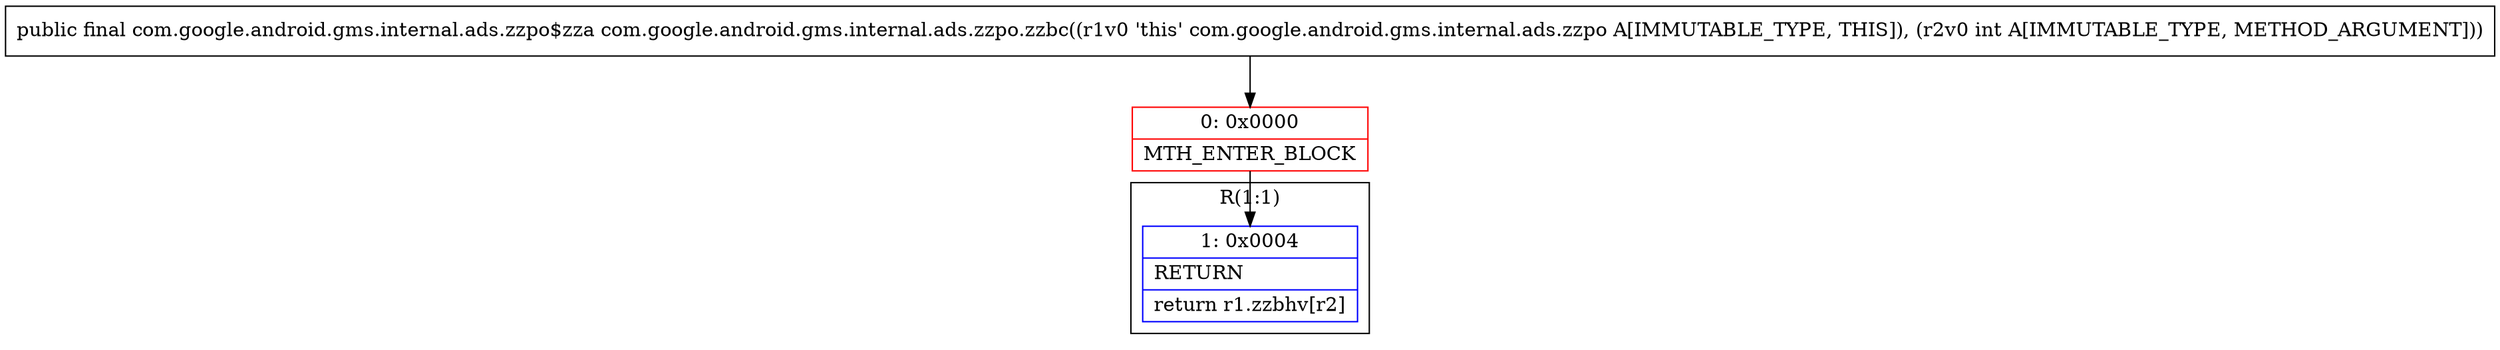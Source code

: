 digraph "CFG forcom.google.android.gms.internal.ads.zzpo.zzbc(I)Lcom\/google\/android\/gms\/internal\/ads\/zzpo$zza;" {
subgraph cluster_Region_350841435 {
label = "R(1:1)";
node [shape=record,color=blue];
Node_1 [shape=record,label="{1\:\ 0x0004|RETURN\l|return r1.zzbhv[r2]\l}"];
}
Node_0 [shape=record,color=red,label="{0\:\ 0x0000|MTH_ENTER_BLOCK\l}"];
MethodNode[shape=record,label="{public final com.google.android.gms.internal.ads.zzpo$zza com.google.android.gms.internal.ads.zzpo.zzbc((r1v0 'this' com.google.android.gms.internal.ads.zzpo A[IMMUTABLE_TYPE, THIS]), (r2v0 int A[IMMUTABLE_TYPE, METHOD_ARGUMENT])) }"];
MethodNode -> Node_0;
Node_0 -> Node_1;
}

